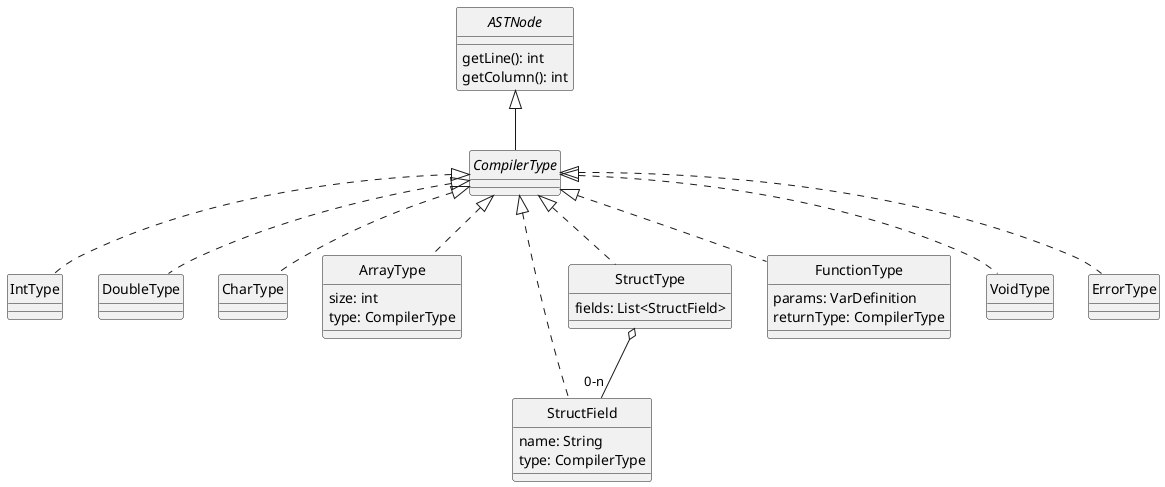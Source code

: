 @startuml Types
skinparam style strictuml
skinparam monochrome true

interface ASTNode {
    getLine(): int
    getColumn(): int
}

interface CompilerType

ASTNode <|-- CompilerType

'Los tipos simples son: int, double, char
CompilerType <|.. IntType
class IntType

class DoubleType
CompilerType <|.. DoubleType

class CharType
CompilerType <|.. CharType


' Los tipos complejos son Arrays y Structs

/' Los arrays pueden ser creados usando [] para construir un tipo nuevo,
debiendo especificar el tamaño del array, previo a su tipo, en su construcción '/
class ArrayType {
    size: int
    type: CompilerType
}
CompilerType <|.. ArrayType


class StructField {
    name: String
    type: CompilerType
}
CompilerType <|.. StructField


' Un registro se puede crear usando la palabra clave defstruct y definiendo una secuencia de variables
class StructType {
    fields: List<StructField>   /'¿Por qué este tipo concreto?'/
}
CompilerType <|.. StructType
StructType o-- "0-n" StructField


class FunctionType {
    params: VarDefinition
    returnType: CompilerType    /'Sólo se devuelven tipos simples'/
}
CompilerType <|.. FunctionType


' Las funciones tienen un tipo de retorno, pero pueden no devolver nada
' Se necesita el tipo Void
class VoidType
CompilerType <|.. VoidType

class ErrorType
CompilerType <|.. ErrorType

@enduml
